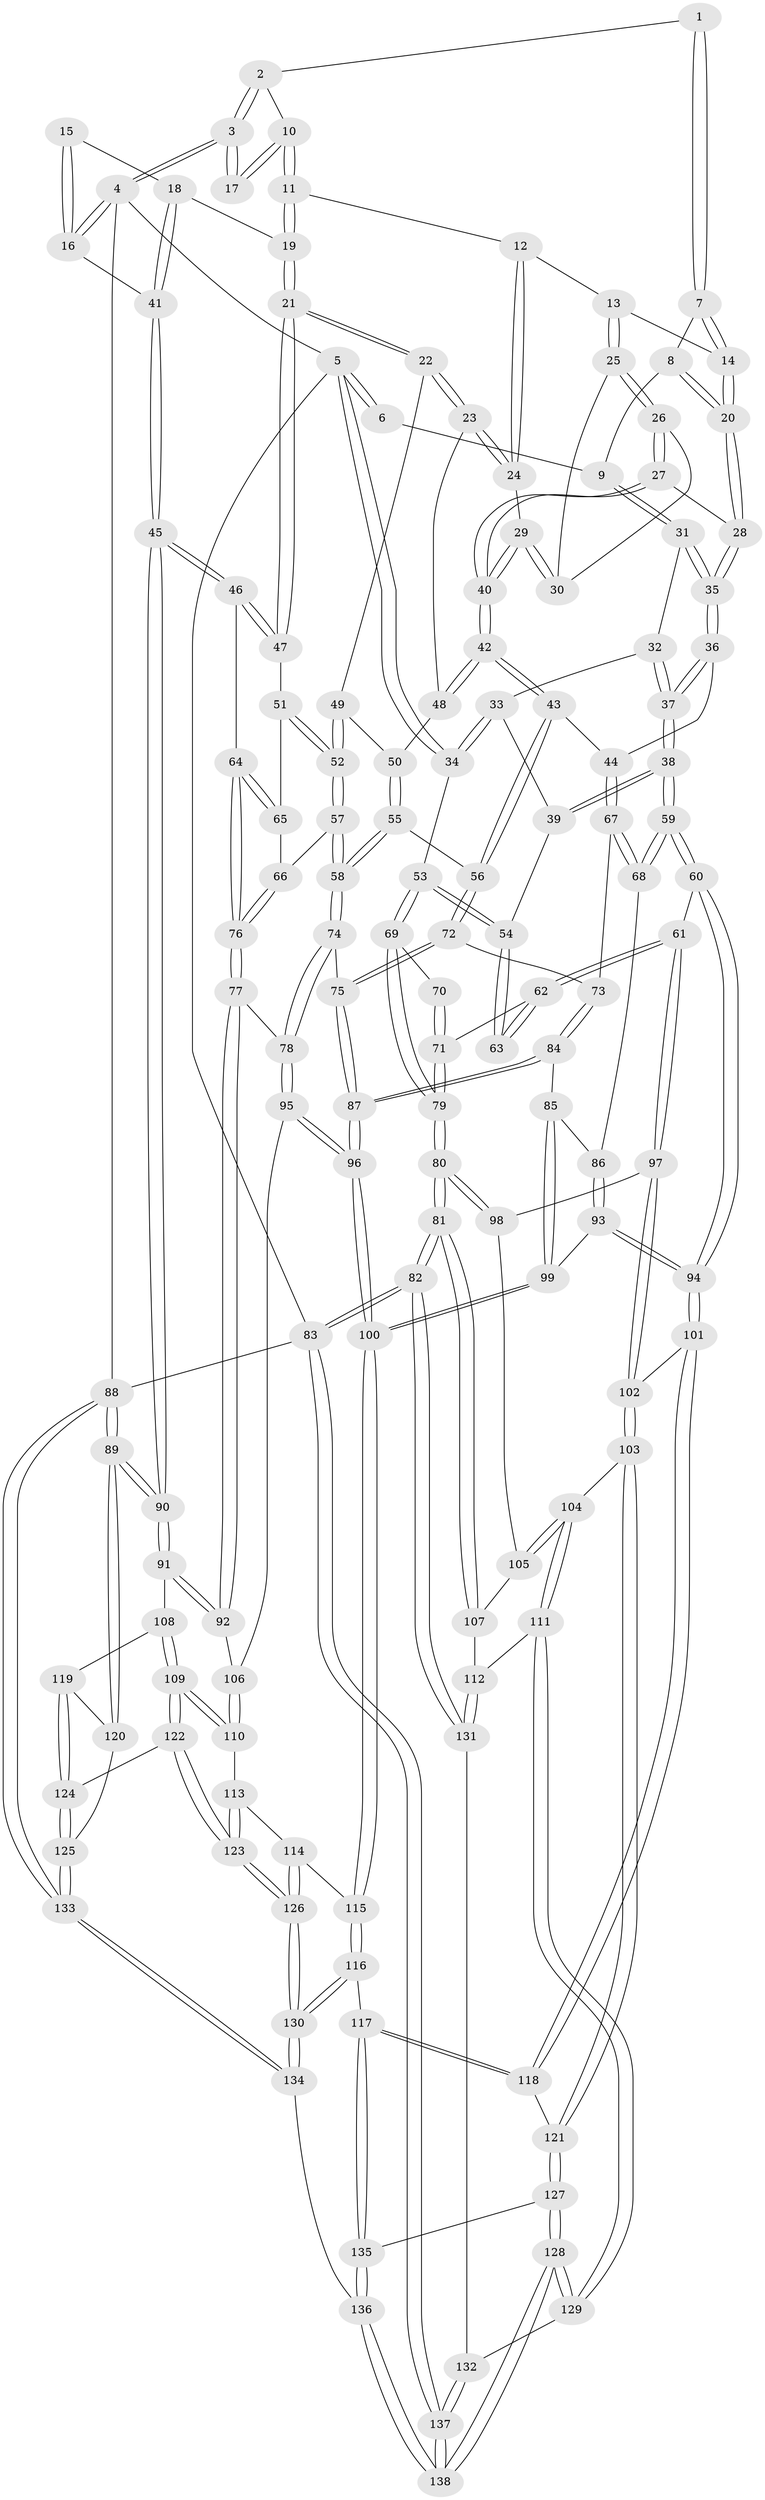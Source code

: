 // coarse degree distribution, {2: 0.10309278350515463, 3: 0.7319587628865979, 4: 0.09278350515463918, 6: 0.020618556701030927, 5: 0.05154639175257732}
// Generated by graph-tools (version 1.1) at 2025/54/03/04/25 22:54:24]
// undirected, 138 vertices, 342 edges
graph export_dot {
  node [color=gray90,style=filled];
  1 [pos="+0.6241475758622219+0"];
  2 [pos="+0.6863292896224086+0"];
  3 [pos="+1+0"];
  4 [pos="+1+0"];
  5 [pos="+0+0"];
  6 [pos="+0.3504366331972336+0"];
  7 [pos="+0.521191685671223+0.07732854066271111"];
  8 [pos="+0.48150714579971937+0.10002171080206908"];
  9 [pos="+0.37296101162257095+0.097753391253603"];
  10 [pos="+0.7106871710913709+0"];
  11 [pos="+0.7110049632909216+0"];
  12 [pos="+0.6727790989062759+0.08353174455133866"];
  13 [pos="+0.6148746029267533+0.12354386717704878"];
  14 [pos="+0.5874880912450995+0.12661942466829618"];
  15 [pos="+0.9127941450029+0.06261989252510788"];
  16 [pos="+1+0.028679333440431807"];
  17 [pos="+0.9123723889854247+0.05926020683251814"];
  18 [pos="+0.9103269685641078+0.17634175509652705"];
  19 [pos="+0.8658523078211865+0.190916817513961"];
  20 [pos="+0.529820650793542+0.1899228846859922"];
  21 [pos="+0.8142817194141391+0.2381371494109434"];
  22 [pos="+0.7952343484946247+0.23989054045001856"];
  23 [pos="+0.7540115806038165+0.22385172062184355"];
  24 [pos="+0.7435202190892476+0.21643377012564485"];
  25 [pos="+0.6181462508834514+0.18175094077771387"];
  26 [pos="+0.5898064789364686+0.23499020046824942"];
  27 [pos="+0.583291580318561+0.24079240581008307"];
  28 [pos="+0.5247092624911626+0.21745527861171599"];
  29 [pos="+0.7415536649208592+0.21658983433068707"];
  30 [pos="+0.6925628450367236+0.21330499242162237"];
  31 [pos="+0.3581354675345593+0.12858578385945849"];
  32 [pos="+0.3396253330666897+0.13689447905091495"];
  33 [pos="+0.25310192776159807+0.1587271073022107"];
  34 [pos="+0+0"];
  35 [pos="+0.44854073158178936+0.25751223596264167"];
  36 [pos="+0.43506086625057344+0.334078791408857"];
  37 [pos="+0.3105475392575012+0.3981540634246418"];
  38 [pos="+0.3081288116334887+0.3998456688583381"];
  39 [pos="+0.20375177025094643+0.27097876269373694"];
  40 [pos="+0.6001885962999753+0.27769508794179654"];
  41 [pos="+1+0.2374202444262377"];
  42 [pos="+0.6066928320371189+0.3180501657967709"];
  43 [pos="+0.5853022235013576+0.3890828643447336"];
  44 [pos="+0.44895309610170137+0.34210520913453263"];
  45 [pos="+1+0.420342100851923"];
  46 [pos="+1+0.44886105571461343"];
  47 [pos="+0.8393240999981044+0.2901230862047967"];
  48 [pos="+0.6604556905957478+0.2997475175976503"];
  49 [pos="+0.7696262220336795+0.2845845751473236"];
  50 [pos="+0.7074974133058576+0.34240255552534904"];
  51 [pos="+0.8274735070902579+0.36060224430190846"];
  52 [pos="+0.7578723817469877+0.42136300957750267"];
  53 [pos="+0+0.09161983796137844"];
  54 [pos="+0.10615268013177218+0.2758688900687676"];
  55 [pos="+0.659205413643205+0.42429972327992477"];
  56 [pos="+0.5934320833877141+0.40168469597728473"];
  57 [pos="+0.7481332707757139+0.4427777864851591"];
  58 [pos="+0.6893718723782958+0.45021228559523735"];
  59 [pos="+0.2820562548950827+0.4879616440108541"];
  60 [pos="+0.2360181394399914+0.525555784232521"];
  61 [pos="+0.20501138823300777+0.5424382456950682"];
  62 [pos="+0.16745549377886404+0.5143329842981139"];
  63 [pos="+0.11188178750510973+0.40266664544600145"];
  64 [pos="+0.9454171669888225+0.4881516317099118"];
  65 [pos="+0.8389300754363934+0.39043739589166304"];
  66 [pos="+0.7754106347825136+0.45547035724407525"];
  67 [pos="+0.48372183474637515+0.5116755555857261"];
  68 [pos="+0.3753352292951102+0.5266380673145767"];
  69 [pos="+0+0.27866926989753493"];
  70 [pos="+0+0.3882240120949359"];
  71 [pos="+0.1002492790201092+0.4985659775377895"];
  72 [pos="+0.5580398518162267+0.46548018531015006"];
  73 [pos="+0.5197220423539614+0.5182656945760913"];
  74 [pos="+0.6805765823921369+0.5641532525967069"];
  75 [pos="+0.656514740879319+0.572804523924372"];
  76 [pos="+0.8857805723713272+0.5311875873171558"];
  77 [pos="+0.8424276524860117+0.6294975271210377"];
  78 [pos="+0.7142913175311943+0.5896687087876644"];
  79 [pos="+0+0.4943093624435257"];
  80 [pos="+0+0.5840890469280321"];
  81 [pos="+0+0.679980101313726"];
  82 [pos="+0+1"];
  83 [pos="+0+1"];
  84 [pos="+0.5556789171489187+0.6039872777712826"];
  85 [pos="+0.5387249921032298+0.613795690106679"];
  86 [pos="+0.41178059401752604+0.5878819273871286"];
  87 [pos="+0.5767762646074558+0.611832676722518"];
  88 [pos="+1+1"];
  89 [pos="+1+0.8033675748465136"];
  90 [pos="+1+0.6420314081657075"];
  91 [pos="+0.8695073271918252+0.6836852423235212"];
  92 [pos="+0.8458846704985327+0.6479762270739869"];
  93 [pos="+0.43023115722654226+0.7126696771105774"];
  94 [pos="+0.4184296549000501+0.7267429460242124"];
  95 [pos="+0.6583506277610763+0.7293984086085893"];
  96 [pos="+0.6204647197576184+0.7360966724824994"];
  97 [pos="+0.20121540269961094+0.5515538250418927"];
  98 [pos="+0.17238229595733826+0.5828521065627125"];
  99 [pos="+0.45122764141070615+0.7030267392784384"];
  100 [pos="+0.6136547327443621+0.7456379467248948"];
  101 [pos="+0.415162486665278+0.7349107075984278"];
  102 [pos="+0.28764170800900013+0.7316885388195601"];
  103 [pos="+0.24784498708517014+0.7996672772626727"];
  104 [pos="+0.20087870588608037+0.8132771426835693"];
  105 [pos="+0.11348589436916928+0.6868466698038075"];
  106 [pos="+0.7036267741477222+0.7373134708301451"];
  107 [pos="+0.07148430269931683+0.7077089215264009"];
  108 [pos="+0.8764788806976365+0.7266371745078666"];
  109 [pos="+0.8102889679707183+0.8036582081556994"];
  110 [pos="+0.7280947430501017+0.78163869136676"];
  111 [pos="+0.18985097494586423+0.8343910543313885"];
  112 [pos="+0.055302464179775364+0.8516181499001263"];
  113 [pos="+0.7198537619013078+0.8119417179567415"];
  114 [pos="+0.6634474288575941+0.8456762721366996"];
  115 [pos="+0.5892214672609792+0.825551307573828"];
  116 [pos="+0.5850355908759302+0.8297745438621563"];
  117 [pos="+0.5134256730951466+0.8573731413179713"];
  118 [pos="+0.4284326175899401+0.8025500162889386"];
  119 [pos="+0.8983161225679878+0.7511347301328264"];
  120 [pos="+0.9599233948377058+0.7973085197651809"];
  121 [pos="+0.3445430757896355+0.8709951263628435"];
  122 [pos="+0.7999973198113445+0.8649374057798515"];
  123 [pos="+0.7680755398259751+0.8933986289686058"];
  124 [pos="+0.870122669516488+0.8843349996131304"];
  125 [pos="+0.9231773445955435+0.9282173303002503"];
  126 [pos="+0.7481292876369615+0.9272204345473996"];
  127 [pos="+0.3145506033706234+1"];
  128 [pos="+0.31356391056614724+1"];
  129 [pos="+0.19649263938093742+0.9166667205351673"];
  130 [pos="+0.7234016219950404+1"];
  131 [pos="+0.029062486977508198+0.8824336464754207"];
  132 [pos="+0.13161770228927772+0.9385885212596833"];
  133 [pos="+1+1"];
  134 [pos="+0.7298557370932901+1"];
  135 [pos="+0.5043540340271552+0.9185614793339028"];
  136 [pos="+0.6810156862443294+1"];
  137 [pos="+0+1"];
  138 [pos="+0.3018032831117188+1"];
  1 -- 2;
  1 -- 7;
  1 -- 7;
  2 -- 3;
  2 -- 3;
  2 -- 10;
  3 -- 4;
  3 -- 4;
  3 -- 17;
  3 -- 17;
  4 -- 5;
  4 -- 16;
  4 -- 16;
  4 -- 88;
  5 -- 6;
  5 -- 6;
  5 -- 34;
  5 -- 34;
  5 -- 83;
  6 -- 9;
  7 -- 8;
  7 -- 14;
  7 -- 14;
  8 -- 9;
  8 -- 20;
  8 -- 20;
  9 -- 31;
  9 -- 31;
  10 -- 11;
  10 -- 11;
  10 -- 17;
  10 -- 17;
  11 -- 12;
  11 -- 19;
  11 -- 19;
  12 -- 13;
  12 -- 24;
  12 -- 24;
  13 -- 14;
  13 -- 25;
  13 -- 25;
  14 -- 20;
  14 -- 20;
  15 -- 16;
  15 -- 16;
  15 -- 18;
  16 -- 41;
  18 -- 19;
  18 -- 41;
  18 -- 41;
  19 -- 21;
  19 -- 21;
  20 -- 28;
  20 -- 28;
  21 -- 22;
  21 -- 22;
  21 -- 47;
  21 -- 47;
  22 -- 23;
  22 -- 23;
  22 -- 49;
  23 -- 24;
  23 -- 24;
  23 -- 48;
  24 -- 29;
  25 -- 26;
  25 -- 26;
  25 -- 30;
  26 -- 27;
  26 -- 27;
  26 -- 30;
  27 -- 28;
  27 -- 40;
  27 -- 40;
  28 -- 35;
  28 -- 35;
  29 -- 30;
  29 -- 30;
  29 -- 40;
  29 -- 40;
  31 -- 32;
  31 -- 35;
  31 -- 35;
  32 -- 33;
  32 -- 37;
  32 -- 37;
  33 -- 34;
  33 -- 34;
  33 -- 39;
  34 -- 53;
  35 -- 36;
  35 -- 36;
  36 -- 37;
  36 -- 37;
  36 -- 44;
  37 -- 38;
  37 -- 38;
  38 -- 39;
  38 -- 39;
  38 -- 59;
  38 -- 59;
  39 -- 54;
  40 -- 42;
  40 -- 42;
  41 -- 45;
  41 -- 45;
  42 -- 43;
  42 -- 43;
  42 -- 48;
  42 -- 48;
  43 -- 44;
  43 -- 56;
  43 -- 56;
  44 -- 67;
  44 -- 67;
  45 -- 46;
  45 -- 46;
  45 -- 90;
  45 -- 90;
  46 -- 47;
  46 -- 47;
  46 -- 64;
  47 -- 51;
  48 -- 50;
  49 -- 50;
  49 -- 52;
  49 -- 52;
  50 -- 55;
  50 -- 55;
  51 -- 52;
  51 -- 52;
  51 -- 65;
  52 -- 57;
  52 -- 57;
  53 -- 54;
  53 -- 54;
  53 -- 69;
  53 -- 69;
  54 -- 63;
  54 -- 63;
  55 -- 56;
  55 -- 58;
  55 -- 58;
  56 -- 72;
  56 -- 72;
  57 -- 58;
  57 -- 58;
  57 -- 66;
  58 -- 74;
  58 -- 74;
  59 -- 60;
  59 -- 60;
  59 -- 68;
  59 -- 68;
  60 -- 61;
  60 -- 94;
  60 -- 94;
  61 -- 62;
  61 -- 62;
  61 -- 97;
  61 -- 97;
  62 -- 63;
  62 -- 63;
  62 -- 71;
  64 -- 65;
  64 -- 65;
  64 -- 76;
  64 -- 76;
  65 -- 66;
  66 -- 76;
  66 -- 76;
  67 -- 68;
  67 -- 68;
  67 -- 73;
  68 -- 86;
  69 -- 70;
  69 -- 79;
  69 -- 79;
  70 -- 71;
  70 -- 71;
  71 -- 79;
  71 -- 79;
  72 -- 73;
  72 -- 75;
  72 -- 75;
  73 -- 84;
  73 -- 84;
  74 -- 75;
  74 -- 78;
  74 -- 78;
  75 -- 87;
  75 -- 87;
  76 -- 77;
  76 -- 77;
  77 -- 78;
  77 -- 92;
  77 -- 92;
  78 -- 95;
  78 -- 95;
  79 -- 80;
  79 -- 80;
  80 -- 81;
  80 -- 81;
  80 -- 98;
  80 -- 98;
  81 -- 82;
  81 -- 82;
  81 -- 107;
  81 -- 107;
  82 -- 83;
  82 -- 83;
  82 -- 131;
  82 -- 131;
  83 -- 137;
  83 -- 137;
  83 -- 88;
  84 -- 85;
  84 -- 87;
  84 -- 87;
  85 -- 86;
  85 -- 99;
  85 -- 99;
  86 -- 93;
  86 -- 93;
  87 -- 96;
  87 -- 96;
  88 -- 89;
  88 -- 89;
  88 -- 133;
  88 -- 133;
  89 -- 90;
  89 -- 90;
  89 -- 120;
  89 -- 120;
  90 -- 91;
  90 -- 91;
  91 -- 92;
  91 -- 92;
  91 -- 108;
  92 -- 106;
  93 -- 94;
  93 -- 94;
  93 -- 99;
  94 -- 101;
  94 -- 101;
  95 -- 96;
  95 -- 96;
  95 -- 106;
  96 -- 100;
  96 -- 100;
  97 -- 98;
  97 -- 102;
  97 -- 102;
  98 -- 105;
  99 -- 100;
  99 -- 100;
  100 -- 115;
  100 -- 115;
  101 -- 102;
  101 -- 118;
  101 -- 118;
  102 -- 103;
  102 -- 103;
  103 -- 104;
  103 -- 121;
  103 -- 121;
  104 -- 105;
  104 -- 105;
  104 -- 111;
  104 -- 111;
  105 -- 107;
  106 -- 110;
  106 -- 110;
  107 -- 112;
  108 -- 109;
  108 -- 109;
  108 -- 119;
  109 -- 110;
  109 -- 110;
  109 -- 122;
  109 -- 122;
  110 -- 113;
  111 -- 112;
  111 -- 129;
  111 -- 129;
  112 -- 131;
  112 -- 131;
  113 -- 114;
  113 -- 123;
  113 -- 123;
  114 -- 115;
  114 -- 126;
  114 -- 126;
  115 -- 116;
  115 -- 116;
  116 -- 117;
  116 -- 130;
  116 -- 130;
  117 -- 118;
  117 -- 118;
  117 -- 135;
  117 -- 135;
  118 -- 121;
  119 -- 120;
  119 -- 124;
  119 -- 124;
  120 -- 125;
  121 -- 127;
  121 -- 127;
  122 -- 123;
  122 -- 123;
  122 -- 124;
  123 -- 126;
  123 -- 126;
  124 -- 125;
  124 -- 125;
  125 -- 133;
  125 -- 133;
  126 -- 130;
  126 -- 130;
  127 -- 128;
  127 -- 128;
  127 -- 135;
  128 -- 129;
  128 -- 129;
  128 -- 138;
  128 -- 138;
  129 -- 132;
  130 -- 134;
  130 -- 134;
  131 -- 132;
  132 -- 137;
  132 -- 137;
  133 -- 134;
  133 -- 134;
  134 -- 136;
  135 -- 136;
  135 -- 136;
  136 -- 138;
  136 -- 138;
  137 -- 138;
  137 -- 138;
}
